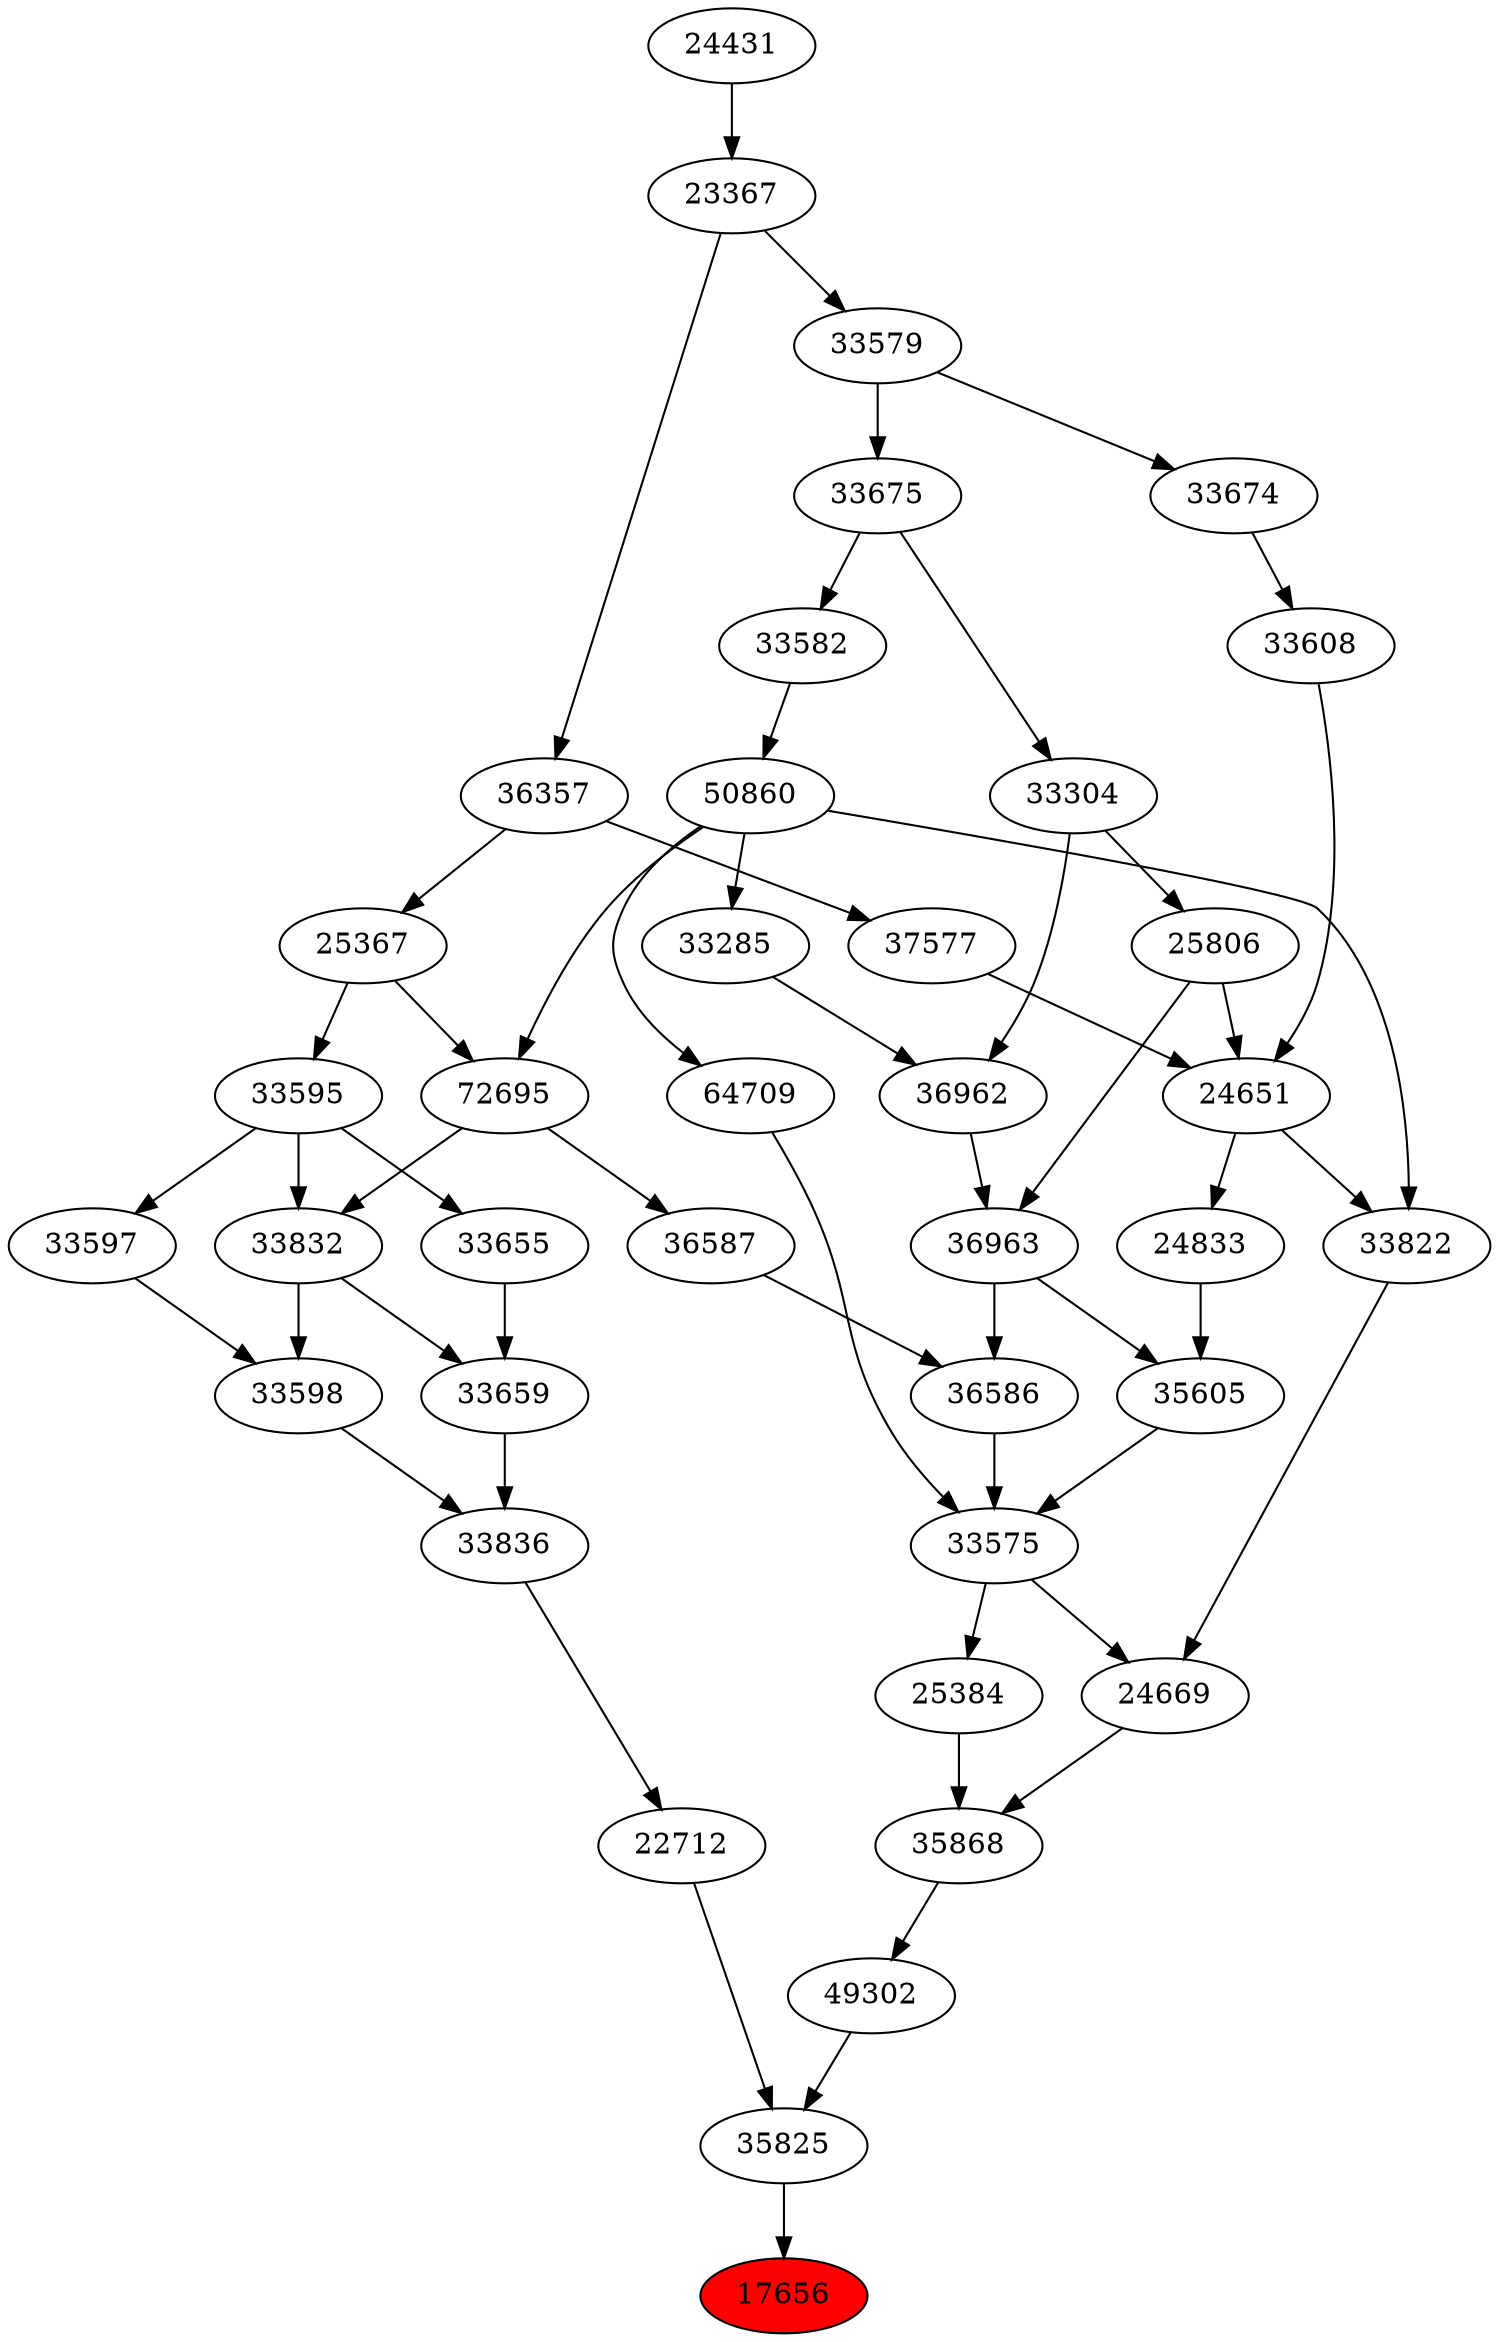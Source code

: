 strict digraph{ 
17656 [label="17656" fillcolor=red style=filled]
35825 -> 17656
35825 [label="35825"]
49302 -> 35825
22712 -> 35825
49302 [label="49302"]
35868 -> 49302
22712 [label="22712"]
33836 -> 22712
35868 [label="35868"]
25384 -> 35868
24669 -> 35868
33836 [label="33836"]
33659 -> 33836
33598 -> 33836
25384 [label="25384"]
33575 -> 25384
24669 [label="24669"]
33575 -> 24669
33822 -> 24669
33659 [label="33659"]
33655 -> 33659
33832 -> 33659
33598 [label="33598"]
33597 -> 33598
33832 -> 33598
33575 [label="33575"]
36586 -> 33575
35605 -> 33575
64709 -> 33575
33822 [label="33822"]
24651 -> 33822
50860 -> 33822
33655 [label="33655"]
33595 -> 33655
33832 [label="33832"]
72695 -> 33832
33595 -> 33832
33597 [label="33597"]
33595 -> 33597
36586 [label="36586"]
36587 -> 36586
36963 -> 36586
35605 [label="35605"]
24833 -> 35605
36963 -> 35605
64709 [label="64709"]
50860 -> 64709
24651 [label="24651"]
25806 -> 24651
33608 -> 24651
37577 -> 24651
50860 [label="50860"]
33582 -> 50860
33595 [label="33595"]
25367 -> 33595
72695 [label="72695"]
50860 -> 72695
25367 -> 72695
36587 [label="36587"]
72695 -> 36587
36963 [label="36963"]
36962 -> 36963
25806 -> 36963
24833 [label="24833"]
24651 -> 24833
25806 [label="25806"]
33304 -> 25806
33608 [label="33608"]
33674 -> 33608
37577 [label="37577"]
36357 -> 37577
33582 [label="33582"]
33675 -> 33582
25367 [label="25367"]
36357 -> 25367
36962 [label="36962"]
33285 -> 36962
33304 -> 36962
33304 [label="33304"]
33675 -> 33304
33674 [label="33674"]
33579 -> 33674
36357 [label="36357"]
23367 -> 36357
33675 [label="33675"]
33579 -> 33675
33285 [label="33285"]
50860 -> 33285
33579 [label="33579"]
23367 -> 33579
23367 [label="23367"]
24431 -> 23367
24431 [label="24431"]
}